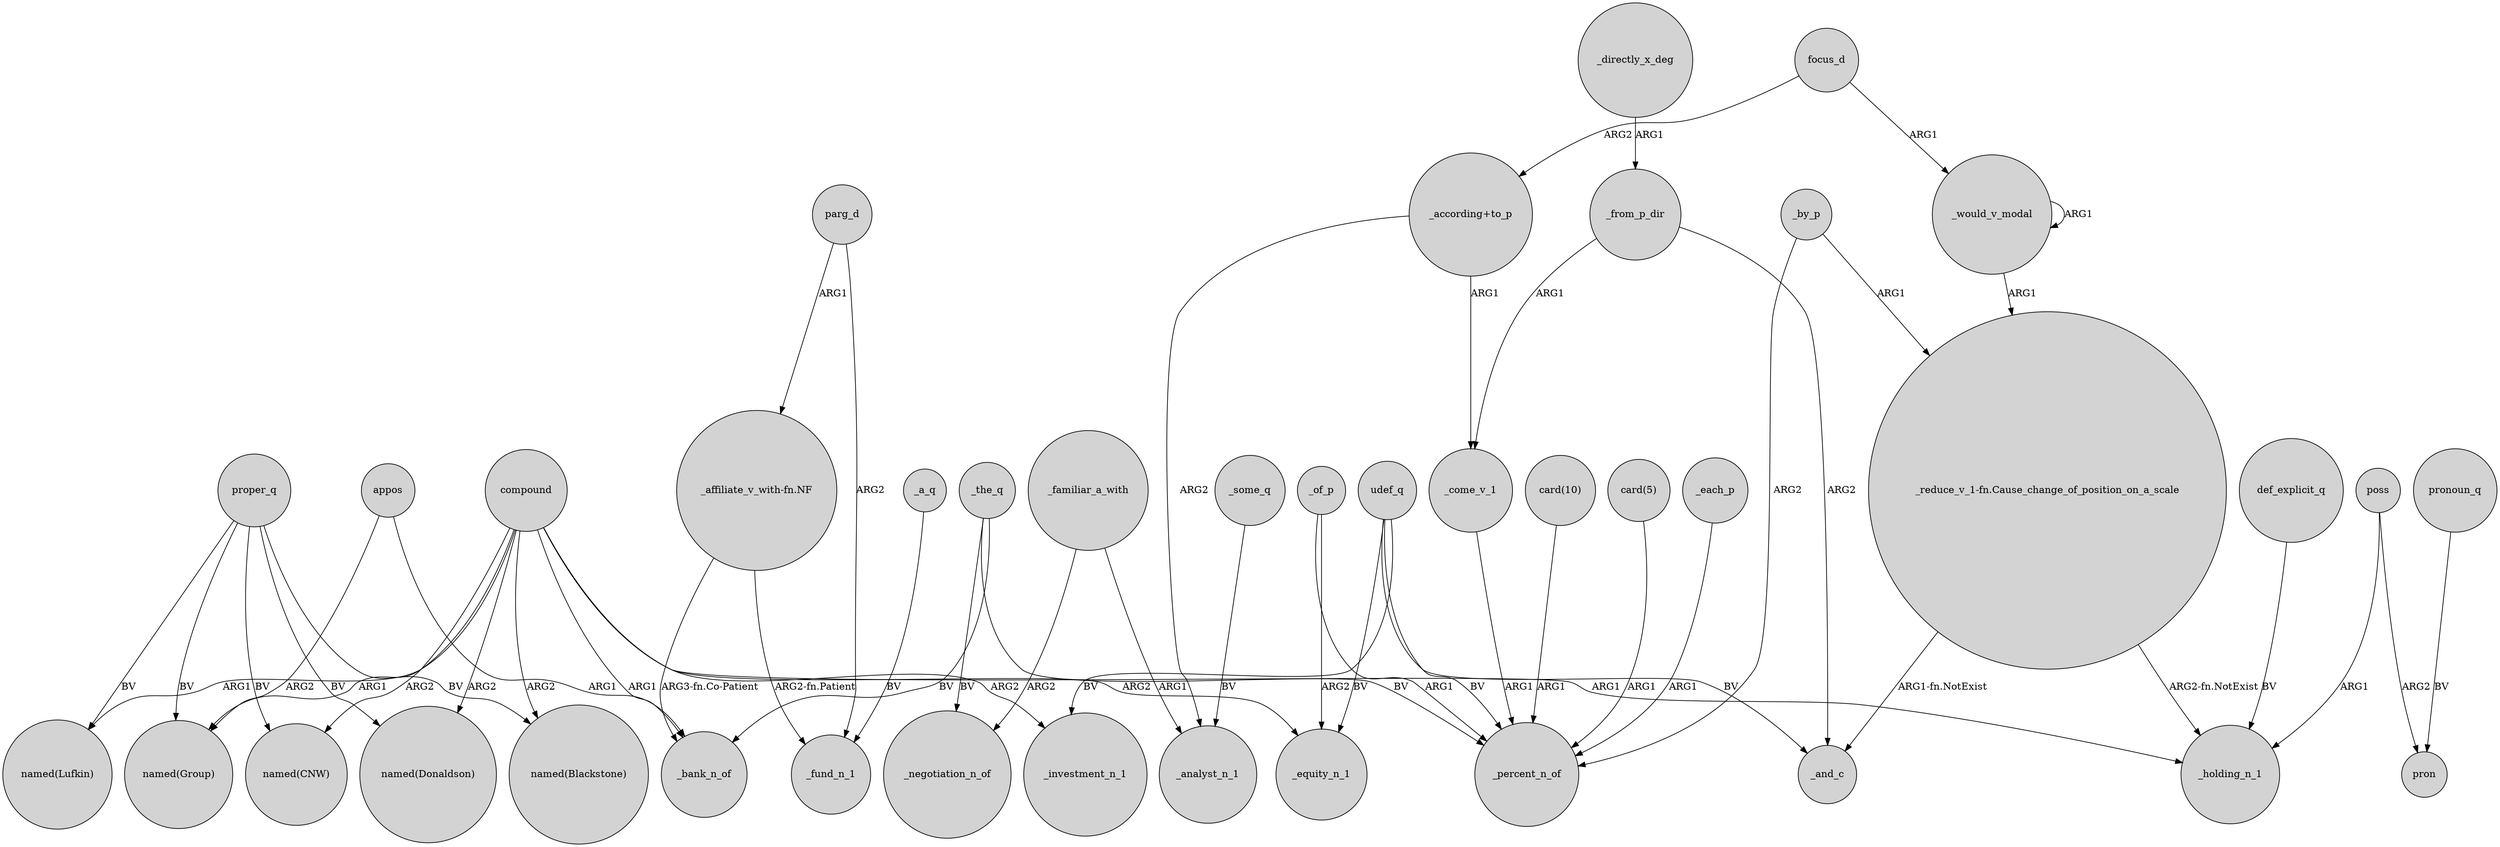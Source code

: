 digraph {
	node [shape=circle style=filled]
	proper_q -> "named(Lufkin)" [label=BV]
	compound -> "named(Blackstone)" [label=ARG2]
	_the_q -> _negotiation_n_of [label=BV]
	_by_p -> "_reduce_v_1-fn.Cause_change_of_position_on_a_scale" [label=ARG1]
	_familiar_a_with -> _analyst_n_1 [label=ARG1]
	"_reduce_v_1-fn.Cause_change_of_position_on_a_scale" -> _holding_n_1 [label="ARG2-fn.NotExist"]
	poss -> pron [label=ARG2]
	_would_v_modal -> "_reduce_v_1-fn.Cause_change_of_position_on_a_scale" [label=ARG1]
	appos -> _bank_n_of [label=ARG1]
	"_according+to_p" -> _analyst_n_1 [label=ARG2]
	_come_v_1 -> _percent_n_of [label=ARG1]
	proper_q -> "named(Blackstone)" [label=BV]
	_would_v_modal -> _would_v_modal [label=ARG1]
	"_affiliate_v_with-fn.NF" -> _bank_n_of [label="ARG3-fn.Co-Patient"]
	compound -> _bank_n_of [label=ARG1]
	proper_q -> "named(CNW)" [label=BV]
	compound -> _investment_n_1 [label=ARG2]
	_from_p_dir -> _and_c [label=ARG2]
	_from_p_dir -> _come_v_1 [label=ARG1]
	compound -> _equity_n_1 [label=ARG2]
	parg_d -> _fund_n_1 [label=ARG2]
	compound -> "named(Lufkin)" [label=ARG1]
	compound -> _holding_n_1 [label=ARG1]
	compound -> "named(CNW)" [label=ARG2]
	_the_q -> _percent_n_of [label=BV]
	def_explicit_q -> _holding_n_1 [label=BV]
	compound -> "named(Donaldson)" [label=ARG2]
	_by_p -> _percent_n_of [label=ARG2]
	compound -> "named(Group)" [label=ARG1]
	_of_p -> _percent_n_of [label=ARG1]
	_a_q -> _fund_n_1 [label=BV]
	_directly_x_deg -> _from_p_dir [label=ARG1]
	pronoun_q -> pron [label=BV]
	_familiar_a_with -> _negotiation_n_of [label=ARG2]
	"card(10)" -> _percent_n_of [label=ARG1]
	_the_q -> _bank_n_of [label=BV]
	proper_q -> "named(Donaldson)" [label=BV]
	_some_q -> _analyst_n_1 [label=BV]
	udef_q -> _equity_n_1 [label=BV]
	appos -> "named(Group)" [label=ARG2]
	"card(5)" -> _percent_n_of [label=ARG1]
	focus_d -> "_according+to_p" [label=ARG2]
	_each_p -> _percent_n_of [label=ARG1]
	"_according+to_p" -> _come_v_1 [label=ARG1]
	"_affiliate_v_with-fn.NF" -> _fund_n_1 [label="ARG2-fn.Patient"]
	parg_d -> "_affiliate_v_with-fn.NF" [label=ARG1]
	_of_p -> _equity_n_1 [label=ARG2]
	udef_q -> _investment_n_1 [label=BV]
	poss -> _holding_n_1 [label=ARG1]
	proper_q -> "named(Group)" [label=BV]
	udef_q -> _percent_n_of [label=BV]
	"_reduce_v_1-fn.Cause_change_of_position_on_a_scale" -> _and_c [label="ARG1-fn.NotExist"]
	udef_q -> _and_c [label=BV]
	focus_d -> _would_v_modal [label=ARG1]
}
